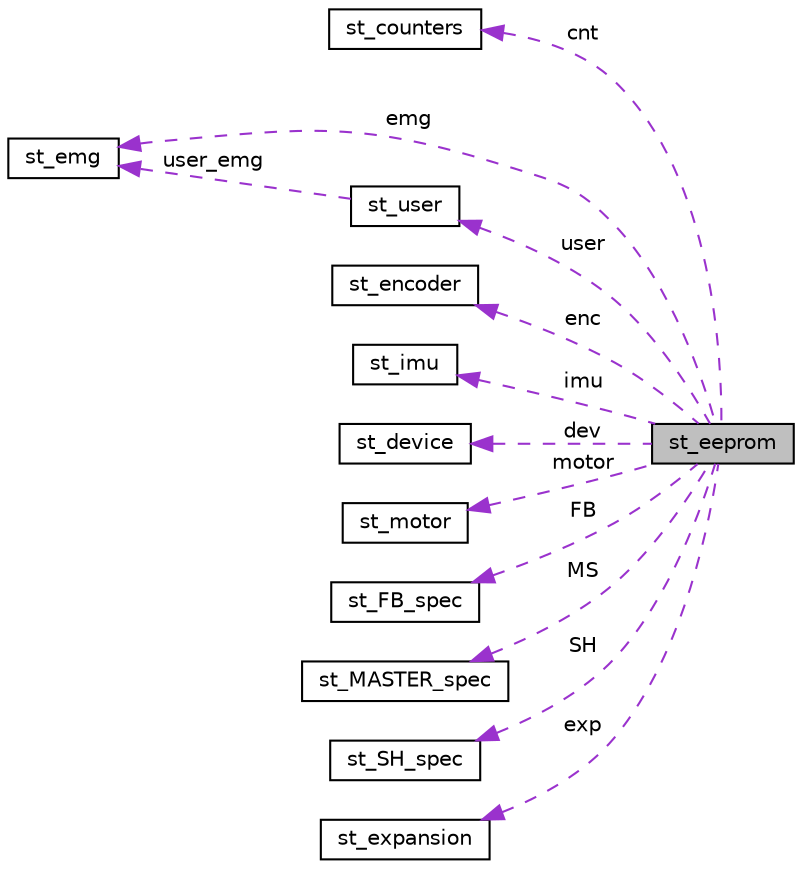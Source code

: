 digraph "st_eeprom"
{
  edge [fontname="Helvetica",fontsize="10",labelfontname="Helvetica",labelfontsize="10"];
  node [fontname="Helvetica",fontsize="10",shape=record];
  rankdir="LR";
  Node1 [label="st_eeprom",height=0.2,width=0.4,color="black", fillcolor="grey75", style="filled", fontcolor="black"];
  Node2 -> Node1 [dir="back",color="darkorchid3",fontsize="10",style="dashed",label=" cnt" ,fontname="Helvetica"];
  Node2 [label="st_counters",height=0.2,width=0.4,color="black", fillcolor="white", style="filled",URL="$structst__counters.html",tooltip="Usage counters structure. "];
  Node3 -> Node1 [dir="back",color="darkorchid3",fontsize="10",style="dashed",label=" emg" ,fontname="Helvetica"];
  Node3 [label="st_emg",height=0.2,width=0.4,color="black", fillcolor="white", style="filled",URL="$structst__emg.html",tooltip="EMG related parameters structure. "];
  Node4 -> Node1 [dir="back",color="darkorchid3",fontsize="10",style="dashed",label=" enc" ,fontname="Helvetica"];
  Node4 [label="st_encoder",height=0.2,width=0.4,color="black", fillcolor="white", style="filled",URL="$structst__encoder.html",tooltip="Encoder related parameters structure. "];
  Node5 -> Node1 [dir="back",color="darkorchid3",fontsize="10",style="dashed",label=" imu" ,fontname="Helvetica"];
  Node5 [label="st_imu",height=0.2,width=0.4,color="black", fillcolor="white", style="filled",URL="$structst__imu.html",tooltip="IMU related parameters structure. "];
  Node6 -> Node1 [dir="back",color="darkorchid3",fontsize="10",style="dashed",label=" dev" ,fontname="Helvetica"];
  Node6 [label="st_device",height=0.2,width=0.4,color="black", fillcolor="white", style="filled",URL="$structst__device.html",tooltip="Device related parameters structure. "];
  Node7 -> Node1 [dir="back",color="darkorchid3",fontsize="10",style="dashed",label=" motor" ,fontname="Helvetica"];
  Node7 [label="st_motor",height=0.2,width=0.4,color="black", fillcolor="white", style="filled",URL="$structst__motor.html",tooltip="Motor related parameters structure. "];
  Node8 -> Node1 [dir="back",color="darkorchid3",fontsize="10",style="dashed",label=" FB" ,fontname="Helvetica"];
  Node8 [label="st_FB_spec",height=0.2,width=0.4,color="black", fillcolor="white", style="filled",URL="$structst___f_b__spec.html",tooltip="Feedback mode specific parameters structure. "];
  Node9 -> Node1 [dir="back",color="darkorchid3",fontsize="10",style="dashed",label=" MS" ,fontname="Helvetica"];
  Node9 [label="st_MASTER_spec",height=0.2,width=0.4,color="black", fillcolor="white", style="filled",URL="$structst___m_a_s_t_e_r__spec.html",tooltip="Master mode specific parameters structure. "];
  Node10 -> Node1 [dir="back",color="darkorchid3",fontsize="10",style="dashed",label=" SH" ,fontname="Helvetica"];
  Node10 [label="st_SH_spec",height=0.2,width=0.4,color="black", fillcolor="white", style="filled",URL="$structst___s_h__spec.html",tooltip="SoftHand specific related parameters structure. "];
  Node11 -> Node1 [dir="back",color="darkorchid3",fontsize="10",style="dashed",label=" user" ,fontname="Helvetica"];
  Node11 [label="st_user",height=0.2,width=0.4,color="black", fillcolor="white", style="filled",URL="$structst__user.html",tooltip="User related parameters structure. "];
  Node3 -> Node11 [dir="back",color="darkorchid3",fontsize="10",style="dashed",label=" user_emg" ,fontname="Helvetica"];
  Node12 -> Node1 [dir="back",color="darkorchid3",fontsize="10",style="dashed",label=" exp" ,fontname="Helvetica"];
  Node12 [label="st_expansion",height=0.2,width=0.4,color="black", fillcolor="white", style="filled",URL="$structst__expansion.html",tooltip="Expansion board related parameters structure. "];
}
